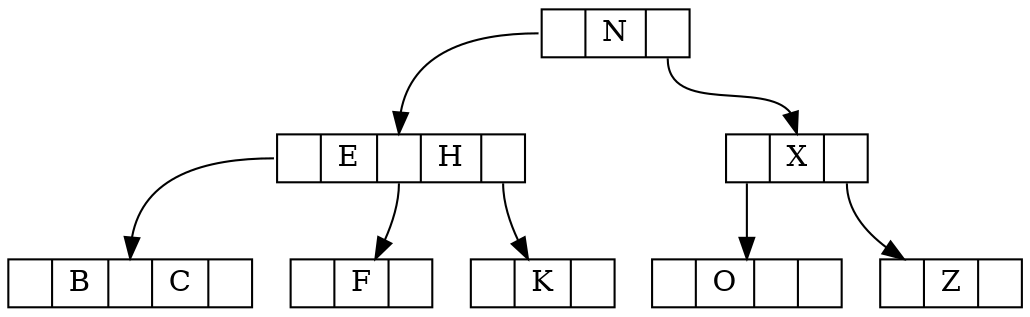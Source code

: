 digraph g{
	node [shape = record, height=.1];
	node0[label = "<f0> | N | <f1>"];
	
	node1[label = "<f0> | E | <f1> | H | <f2>"];
	node2[label = "<f0> | <f1> X | <f2>"];

	node3[label = "<f0> | B | <f1> | C | <f2>"];
	node4[label = "<f0> | F | <f1>"];
	node5[label = "<f1> | K | <f2>"];
	node6[label = "<f0> | O | <f1> |"];
	node7[label = "| Z |"];
	
	"node0":f0 -> "node1":f1;
	"node0":f1 -> "node2":f1;
	
	"node1":f0 -> "node3":f1;
	"node1":f1 -> "node4";
	"node1":f2 -> "node5";
	"node2":f0 -> "node6";
	"node2":f2 -> "node7";
}